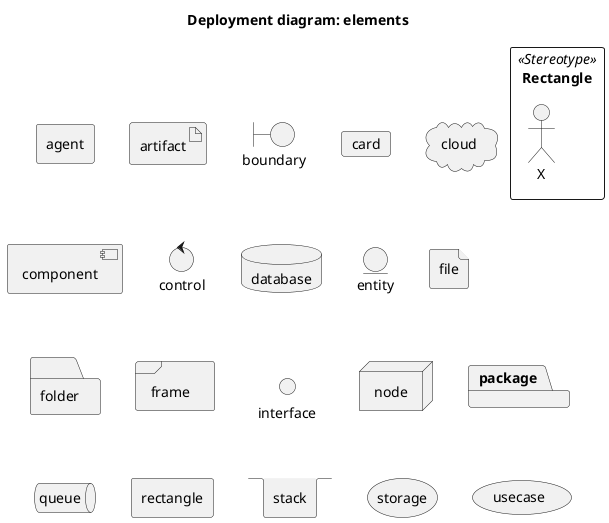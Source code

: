 @startuml
'!include ../../plantuml-styles/plantuml-ae-noshadowing.iuml


title Deployment diagram: elements

agent agent
artifact artifact
boundary boundary
card card
cloud cloud
component component
control control
database database
entity entity
file file
folder folder
frame frame
interface  interface
node node
package package
queue queue
rectangle rectangle
stack stack
storage storage
usecase usecase

rectangle "Rectangle" <<Stereotype>> {
    actor X
}

@enduml